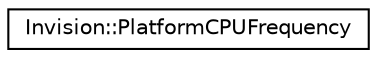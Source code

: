 digraph "Graphical Class Hierarchy"
{
 // LATEX_PDF_SIZE
  edge [fontname="Helvetica",fontsize="10",labelfontname="Helvetica",labelfontsize="10"];
  node [fontname="Helvetica",fontsize="10",shape=record];
  rankdir="LR";
  Node0 [label="Invision::PlatformCPUFrequency",height=0.2,width=0.4,color="black", fillcolor="white", style="filled",URL="$class_invision_1_1_platform_c_p_u_frequency.html",tooltip=" "];
}

